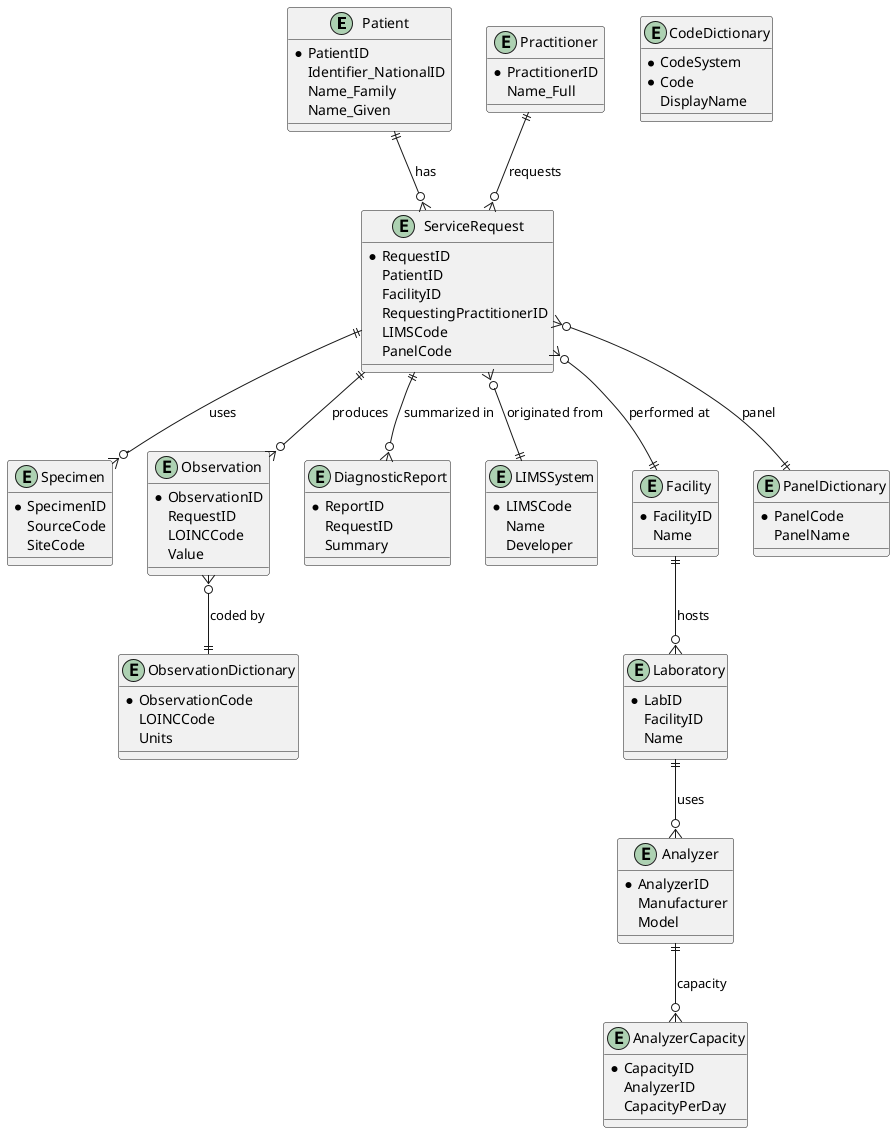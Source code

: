 @startuml
entity Patient {
  * PatientID
  Identifier_NationalID
  Name_Family
  Name_Given
}

entity Practitioner {
  * PractitionerID
  Name_Full
}

entity ServiceRequest {
  * RequestID
  PatientID
  FacilityID
  RequestingPractitionerID
  LIMSCode
  PanelCode
}

entity Specimen {
  * SpecimenID
  SourceCode
  SiteCode
}

entity Observation {
  * ObservationID
  RequestID
  LOINCCode
  Value
}

entity DiagnosticReport {
  * ReportID
  RequestID
  Summary
}

entity LIMSSystem {
  * LIMSCode
  Name
  Developer
}

entity Facility {
  * FacilityID
  Name
}

entity Laboratory {
  * LabID
  FacilityID
  Name
}

entity Analyzer {
  * AnalyzerID
  Manufacturer
  Model
}

entity AnalyzerCapacity {
  * CapacityID
  AnalyzerID
  CapacityPerDay
}

entity CodeDictionary {
  * CodeSystem
  * Code
  DisplayName
}

entity PanelDictionary {
  * PanelCode
  PanelName
}

entity ObservationDictionary {
  * ObservationCode
  LOINCCode
  Units
}

Patient ||--o{ ServiceRequest : "has"
Practitioner ||--o{ ServiceRequest : "requests"
ServiceRequest ||--o{ Specimen : "uses"
ServiceRequest ||--o{ Observation : "produces"
ServiceRequest ||--o{ DiagnosticReport : "summarized in"
ServiceRequest }o--|| LIMSSystem : "originated from"
Facility ||--o{ Laboratory : "hosts"
Laboratory ||--o{ Analyzer : "uses"
Analyzer ||--o{ AnalyzerCapacity : "capacity"
Observation }o--|| ObservationDictionary : "coded by"
ServiceRequest }o--|| PanelDictionary : "panel"
ServiceRequest }o--|| Facility : "performed at"
@enduml